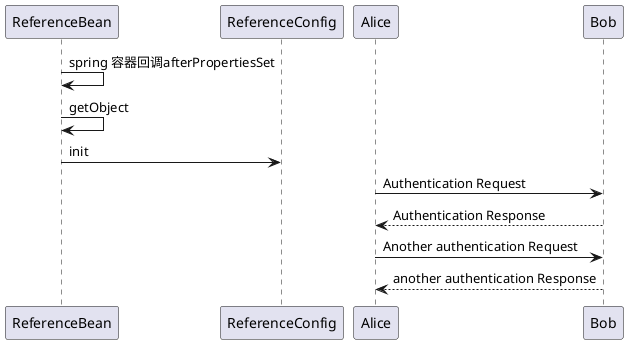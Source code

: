 @startuml
ReferenceBean -> ReferenceBean: spring 容器回调afterPropertiesSet
ReferenceBean -> ReferenceBean: getObject
ReferenceBean -> ReferenceConfig: init


Alice -> Bob: Authentication Request
Bob --> Alice: Authentication Response

Alice -> Bob: Another authentication Request
Alice <-- Bob: another authentication Response
@enduml